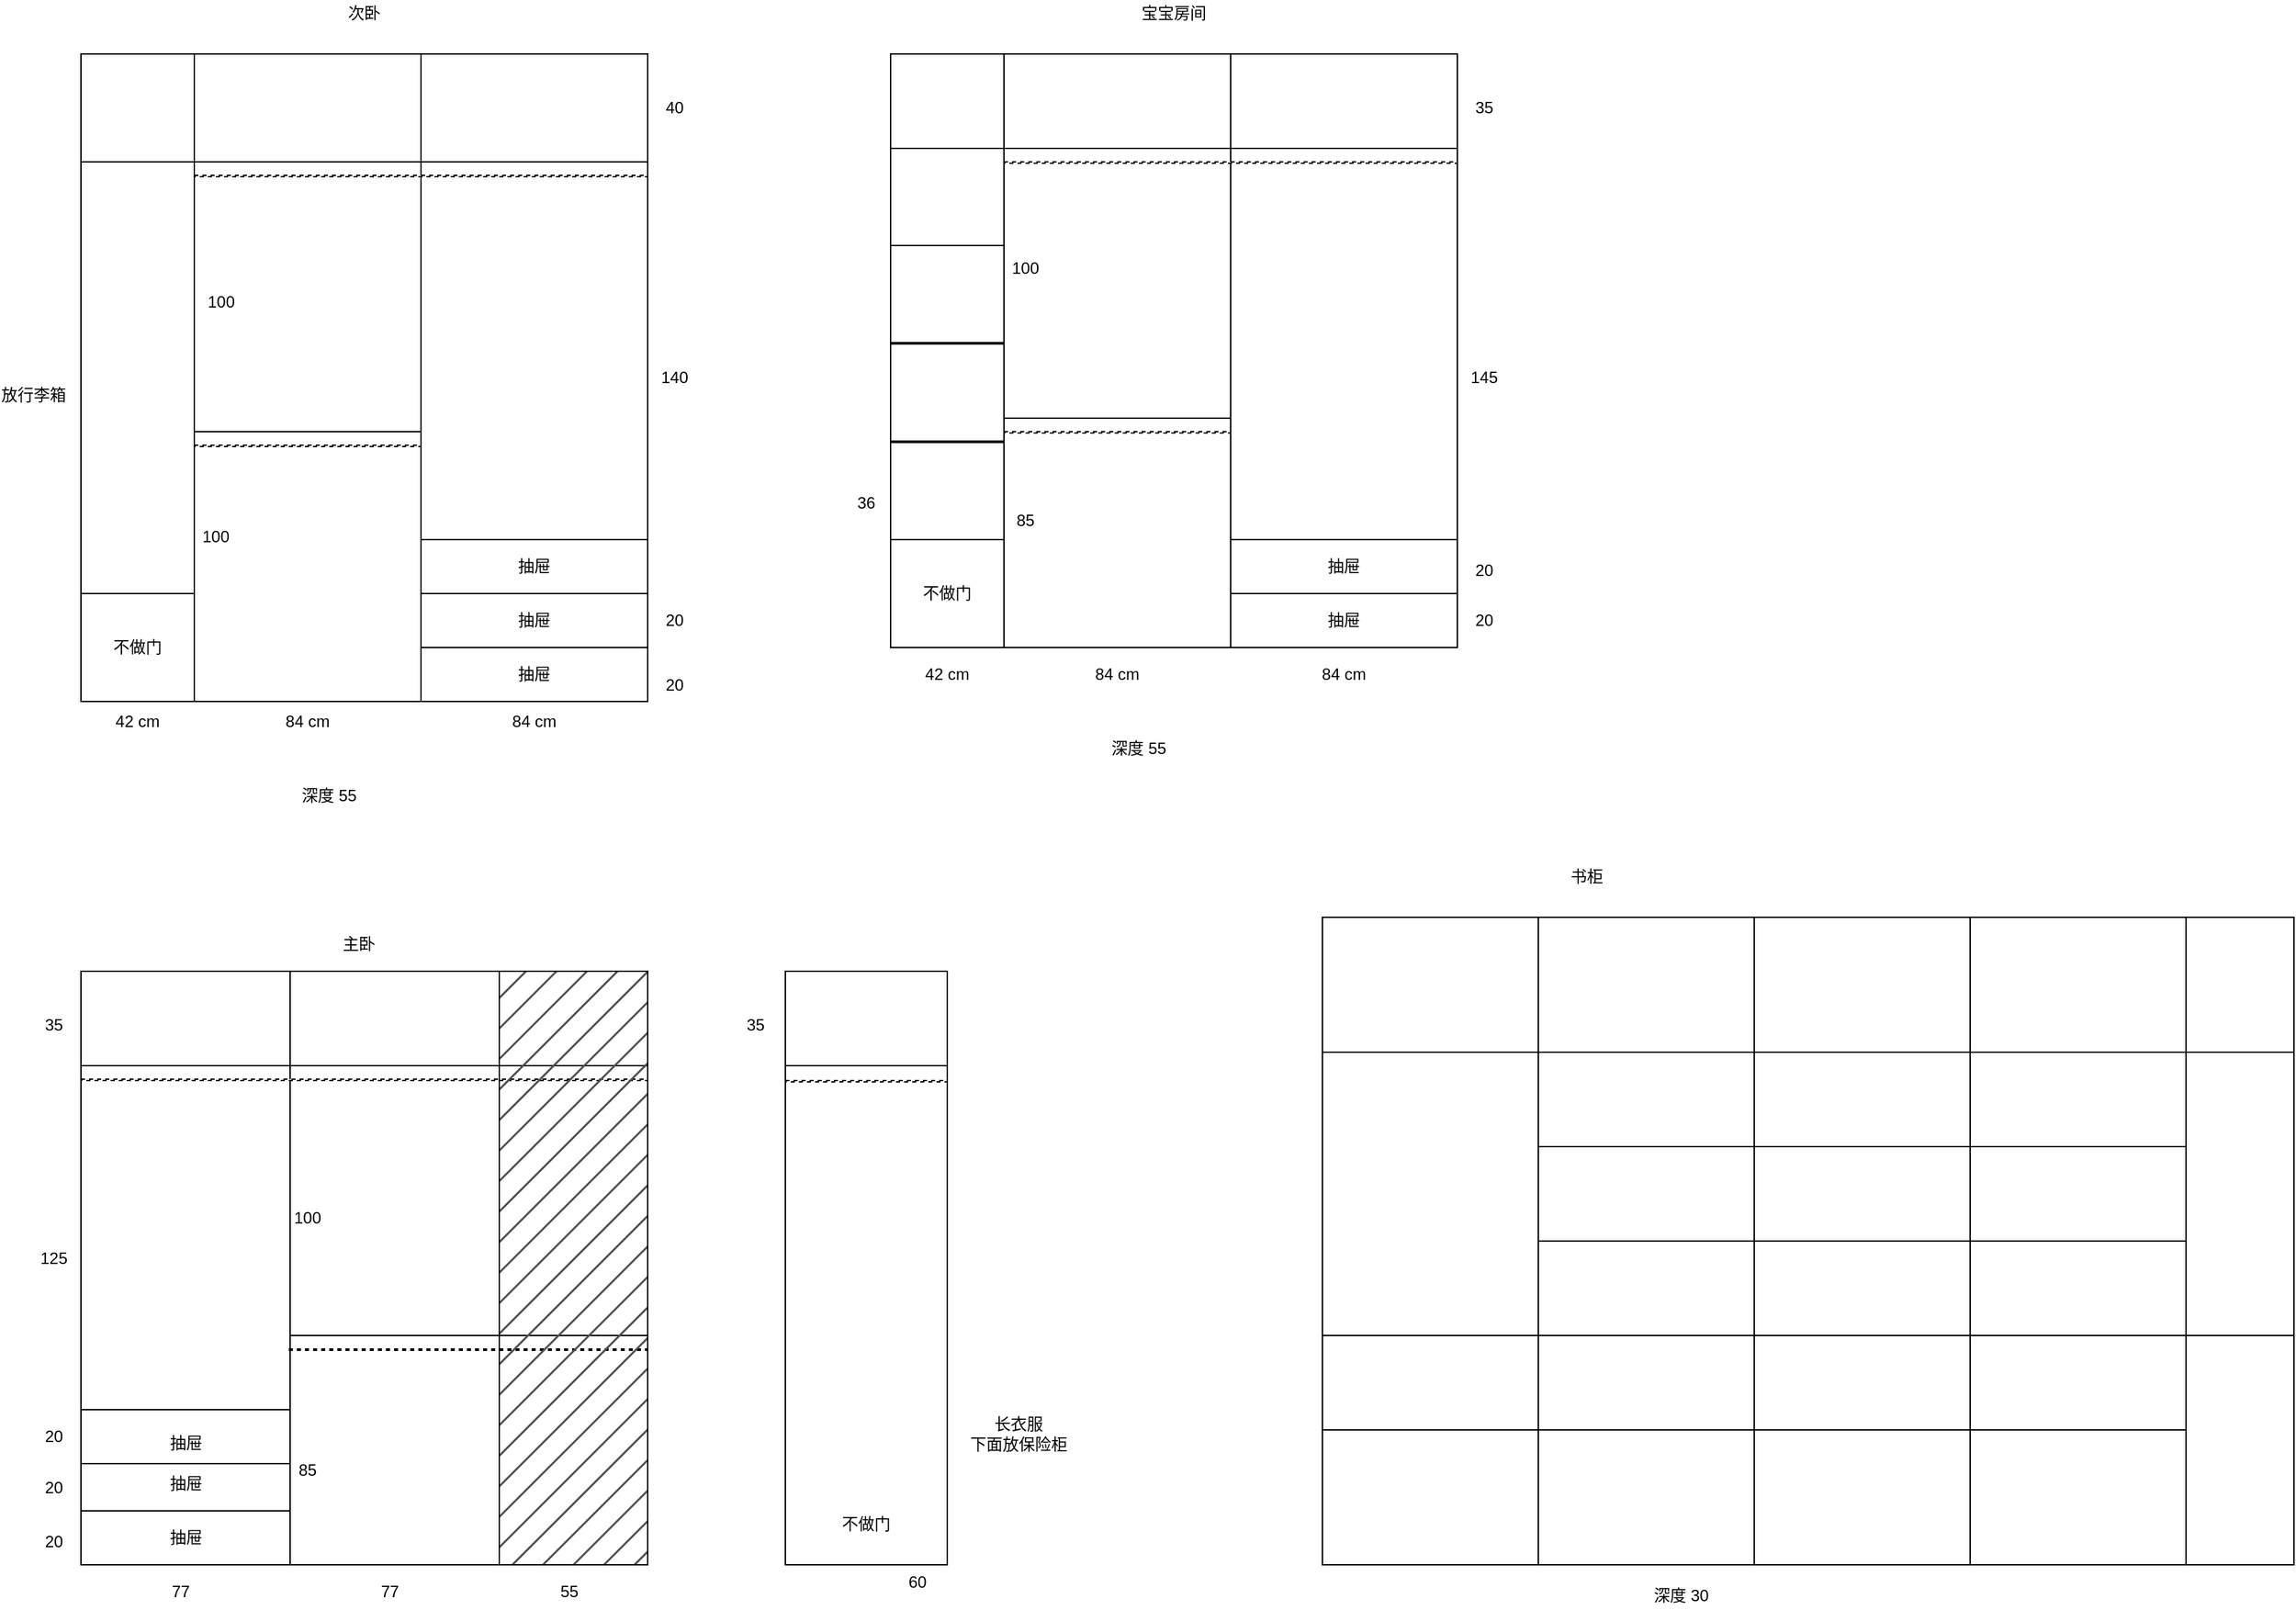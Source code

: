 <mxfile version="20.2.2" type="github">
  <diagram id="CeCopZ57XutGNWPnh-LS" name="第 1 页">
    <mxGraphModel dx="1219" dy="795" grid="1" gridSize="10" guides="1" tooltips="1" connect="1" arrows="1" fold="1" page="1" pageScale="1" pageWidth="3000" pageHeight="1500" math="0" shadow="0">
      <root>
        <mxCell id="0" />
        <mxCell id="1" parent="0" />
        <mxCell id="vZhKyE0ab3SvKGll4aXr-116" value="" style="rounded=0;whiteSpace=wrap;html=1;" vertex="1" parent="1">
          <mxGeometry x="1000" y="720" width="720" height="480" as="geometry" />
        </mxCell>
        <mxCell id="vZhKyE0ab3SvKGll4aXr-64" value="" style="rounded=0;whiteSpace=wrap;html=1;" vertex="1" parent="1">
          <mxGeometry x="80" y="760" width="420" height="440" as="geometry" />
        </mxCell>
        <mxCell id="vZhKyE0ab3SvKGll4aXr-109" value="" style="rounded=0;whiteSpace=wrap;html=1;" vertex="1" parent="1">
          <mxGeometry x="234" y="830" width="266" height="200" as="geometry" />
        </mxCell>
        <mxCell id="vZhKyE0ab3SvKGll4aXr-28" value="" style="rounded=0;whiteSpace=wrap;html=1;" vertex="1" parent="1">
          <mxGeometry x="680" y="80" width="420" height="440" as="geometry" />
        </mxCell>
        <mxCell id="vZhKyE0ab3SvKGll4aXr-108" value="" style="rounded=0;whiteSpace=wrap;html=1;" vertex="1" parent="1">
          <mxGeometry x="764" y="150" width="168" height="200" as="geometry" />
        </mxCell>
        <mxCell id="vZhKyE0ab3SvKGll4aXr-76" value="" style="rounded=0;whiteSpace=wrap;html=1;" vertex="1" parent="1">
          <mxGeometry x="80" y="760" width="155" height="400" as="geometry" />
        </mxCell>
        <mxCell id="vZhKyE0ab3SvKGll4aXr-1" value="" style="rounded=0;whiteSpace=wrap;html=1;" vertex="1" parent="1">
          <mxGeometry x="80" y="80" width="420" height="480" as="geometry" />
        </mxCell>
        <mxCell id="vZhKyE0ab3SvKGll4aXr-3" value="" style="endArrow=none;html=1;rounded=0;" edge="1" parent="1">
          <mxGeometry width="50" height="50" relative="1" as="geometry">
            <mxPoint x="164" y="80" as="sourcePoint" />
            <mxPoint x="164" y="560" as="targetPoint" />
          </mxGeometry>
        </mxCell>
        <mxCell id="vZhKyE0ab3SvKGll4aXr-5" value="" style="endArrow=none;html=1;rounded=0;" edge="1" parent="1">
          <mxGeometry width="50" height="50" relative="1" as="geometry">
            <mxPoint x="332" y="80" as="sourcePoint" />
            <mxPoint x="332" y="560" as="targetPoint" />
          </mxGeometry>
        </mxCell>
        <mxCell id="vZhKyE0ab3SvKGll4aXr-7" value="" style="rounded=0;whiteSpace=wrap;html=1;" vertex="1" parent="1">
          <mxGeometry x="332" y="520" width="168" height="40" as="geometry" />
        </mxCell>
        <mxCell id="vZhKyE0ab3SvKGll4aXr-8" value="" style="rounded=0;whiteSpace=wrap;html=1;" vertex="1" parent="1">
          <mxGeometry x="332" y="440" width="168" height="40" as="geometry" />
        </mxCell>
        <mxCell id="vZhKyE0ab3SvKGll4aXr-9" value="" style="rounded=0;whiteSpace=wrap;html=1;" vertex="1" parent="1">
          <mxGeometry x="332" y="480" width="168" height="40" as="geometry" />
        </mxCell>
        <mxCell id="vZhKyE0ab3SvKGll4aXr-10" value="" style="rounded=0;whiteSpace=wrap;html=1;" vertex="1" parent="1">
          <mxGeometry x="164" y="80" width="168" height="80" as="geometry" />
        </mxCell>
        <mxCell id="vZhKyE0ab3SvKGll4aXr-11" value="" style="rounded=0;whiteSpace=wrap;html=1;" vertex="1" parent="1">
          <mxGeometry x="332" y="80" width="168" height="80" as="geometry" />
        </mxCell>
        <mxCell id="vZhKyE0ab3SvKGll4aXr-12" value="" style="rounded=0;whiteSpace=wrap;html=1;" vertex="1" parent="1">
          <mxGeometry x="80" y="80" width="84" height="80" as="geometry" />
        </mxCell>
        <mxCell id="vZhKyE0ab3SvKGll4aXr-13" value="抽屉" style="text;html=1;strokeColor=none;fillColor=none;align=center;verticalAlign=middle;whiteSpace=wrap;rounded=0;" vertex="1" parent="1">
          <mxGeometry x="386" y="445" width="60" height="30" as="geometry" />
        </mxCell>
        <mxCell id="vZhKyE0ab3SvKGll4aXr-14" value="" style="rounded=0;whiteSpace=wrap;html=1;" vertex="1" parent="1">
          <mxGeometry x="80" y="480" width="84" height="80" as="geometry" />
        </mxCell>
        <mxCell id="vZhKyE0ab3SvKGll4aXr-15" value="不做门" style="text;html=1;strokeColor=none;fillColor=none;align=center;verticalAlign=middle;whiteSpace=wrap;rounded=0;" vertex="1" parent="1">
          <mxGeometry x="92" y="505" width="60" height="30" as="geometry" />
        </mxCell>
        <mxCell id="vZhKyE0ab3SvKGll4aXr-16" value="42 cm" style="text;html=1;strokeColor=none;fillColor=none;align=center;verticalAlign=middle;whiteSpace=wrap;rounded=0;" vertex="1" parent="1">
          <mxGeometry x="92" y="560" width="60" height="30" as="geometry" />
        </mxCell>
        <mxCell id="vZhKyE0ab3SvKGll4aXr-17" value="84 cm" style="text;html=1;strokeColor=none;fillColor=none;align=center;verticalAlign=middle;whiteSpace=wrap;rounded=0;" vertex="1" parent="1">
          <mxGeometry x="218" y="560" width="60" height="30" as="geometry" />
        </mxCell>
        <mxCell id="vZhKyE0ab3SvKGll4aXr-18" value="84 cm" style="text;html=1;strokeColor=none;fillColor=none;align=center;verticalAlign=middle;whiteSpace=wrap;rounded=0;" vertex="1" parent="1">
          <mxGeometry x="386" y="560" width="60" height="30" as="geometry" />
        </mxCell>
        <mxCell id="vZhKyE0ab3SvKGll4aXr-19" value="20" style="text;html=1;strokeColor=none;fillColor=none;align=center;verticalAlign=middle;whiteSpace=wrap;rounded=0;" vertex="1" parent="1">
          <mxGeometry x="40" y="1170" width="40" height="25" as="geometry" />
        </mxCell>
        <mxCell id="vZhKyE0ab3SvKGll4aXr-20" value="20" style="text;html=1;strokeColor=none;fillColor=none;align=center;verticalAlign=middle;whiteSpace=wrap;rounded=0;" vertex="1" parent="1">
          <mxGeometry x="500" y="487.5" width="40" height="25" as="geometry" />
        </mxCell>
        <mxCell id="vZhKyE0ab3SvKGll4aXr-21" value="&lt;div&gt;40&lt;/div&gt;" style="text;html=1;strokeColor=none;fillColor=none;align=center;verticalAlign=middle;whiteSpace=wrap;rounded=0;" vertex="1" parent="1">
          <mxGeometry x="500" y="107.5" width="40" height="25" as="geometry" />
        </mxCell>
        <mxCell id="vZhKyE0ab3SvKGll4aXr-22" value="140" style="text;html=1;strokeColor=none;fillColor=none;align=center;verticalAlign=middle;whiteSpace=wrap;rounded=0;" vertex="1" parent="1">
          <mxGeometry x="500" y="307.5" width="40" height="25" as="geometry" />
        </mxCell>
        <mxCell id="vZhKyE0ab3SvKGll4aXr-23" value="深度 55" style="text;html=1;strokeColor=none;fillColor=none;align=center;verticalAlign=middle;whiteSpace=wrap;rounded=0;" vertex="1" parent="1">
          <mxGeometry x="228" y="620" width="72" height="20" as="geometry" />
        </mxCell>
        <mxCell id="vZhKyE0ab3SvKGll4aXr-24" value="抽屉" style="text;html=1;strokeColor=none;fillColor=none;align=center;verticalAlign=middle;whiteSpace=wrap;rounded=0;" vertex="1" parent="1">
          <mxGeometry x="386" y="485" width="60" height="30" as="geometry" />
        </mxCell>
        <mxCell id="vZhKyE0ab3SvKGll4aXr-26" value="抽屉" style="text;html=1;strokeColor=none;fillColor=none;align=center;verticalAlign=middle;whiteSpace=wrap;rounded=0;" vertex="1" parent="1">
          <mxGeometry x="386" y="525" width="60" height="30" as="geometry" />
        </mxCell>
        <mxCell id="vZhKyE0ab3SvKGll4aXr-27" value="次卧" style="text;html=1;strokeColor=none;fillColor=none;align=center;verticalAlign=middle;whiteSpace=wrap;rounded=0;" vertex="1" parent="1">
          <mxGeometry x="254" y="40" width="72" height="20" as="geometry" />
        </mxCell>
        <mxCell id="vZhKyE0ab3SvKGll4aXr-32" value="" style="rounded=0;whiteSpace=wrap;html=1;" vertex="1" parent="1">
          <mxGeometry x="932" y="440" width="168" height="40" as="geometry" />
        </mxCell>
        <mxCell id="vZhKyE0ab3SvKGll4aXr-34" value="" style="rounded=0;whiteSpace=wrap;html=1;" vertex="1" parent="1">
          <mxGeometry x="932" y="480" width="168" height="40" as="geometry" />
        </mxCell>
        <mxCell id="vZhKyE0ab3SvKGll4aXr-35" value="" style="rounded=0;whiteSpace=wrap;html=1;" vertex="1" parent="1">
          <mxGeometry x="764" y="80" width="168" height="70" as="geometry" />
        </mxCell>
        <mxCell id="vZhKyE0ab3SvKGll4aXr-36" value="" style="rounded=0;whiteSpace=wrap;html=1;" vertex="1" parent="1">
          <mxGeometry x="932" y="80" width="168" height="70" as="geometry" />
        </mxCell>
        <mxCell id="vZhKyE0ab3SvKGll4aXr-37" value="" style="rounded=0;whiteSpace=wrap;html=1;" vertex="1" parent="1">
          <mxGeometry x="680" y="80" width="84" height="70" as="geometry" />
        </mxCell>
        <mxCell id="vZhKyE0ab3SvKGll4aXr-39" value="" style="rounded=0;whiteSpace=wrap;html=1;" vertex="1" parent="1">
          <mxGeometry x="680" y="440" width="84" height="80" as="geometry" />
        </mxCell>
        <mxCell id="vZhKyE0ab3SvKGll4aXr-40" value="不做门" style="text;html=1;strokeColor=none;fillColor=none;align=center;verticalAlign=middle;whiteSpace=wrap;rounded=0;" vertex="1" parent="1">
          <mxGeometry x="692" y="465" width="60" height="30" as="geometry" />
        </mxCell>
        <mxCell id="vZhKyE0ab3SvKGll4aXr-41" value="42 cm" style="text;html=1;strokeColor=none;fillColor=none;align=center;verticalAlign=middle;whiteSpace=wrap;rounded=0;" vertex="1" parent="1">
          <mxGeometry x="692" y="525" width="60" height="30" as="geometry" />
        </mxCell>
        <mxCell id="vZhKyE0ab3SvKGll4aXr-42" value="84 cm" style="text;html=1;strokeColor=none;fillColor=none;align=center;verticalAlign=middle;whiteSpace=wrap;rounded=0;" vertex="1" parent="1">
          <mxGeometry x="818" y="525" width="60" height="30" as="geometry" />
        </mxCell>
        <mxCell id="vZhKyE0ab3SvKGll4aXr-43" value="84 cm" style="text;html=1;strokeColor=none;fillColor=none;align=center;verticalAlign=middle;whiteSpace=wrap;rounded=0;" vertex="1" parent="1">
          <mxGeometry x="986" y="525" width="60" height="30" as="geometry" />
        </mxCell>
        <mxCell id="vZhKyE0ab3SvKGll4aXr-44" value="20" style="text;html=1;strokeColor=none;fillColor=none;align=center;verticalAlign=middle;whiteSpace=wrap;rounded=0;" vertex="1" parent="1">
          <mxGeometry x="1100" y="487.5" width="40" height="25" as="geometry" />
        </mxCell>
        <mxCell id="vZhKyE0ab3SvKGll4aXr-45" value="20" style="text;html=1;strokeColor=none;fillColor=none;align=center;verticalAlign=middle;whiteSpace=wrap;rounded=0;" vertex="1" parent="1">
          <mxGeometry x="1100" y="450" width="40" height="25" as="geometry" />
        </mxCell>
        <mxCell id="vZhKyE0ab3SvKGll4aXr-46" value="35" style="text;html=1;strokeColor=none;fillColor=none;align=center;verticalAlign=middle;whiteSpace=wrap;rounded=0;" vertex="1" parent="1">
          <mxGeometry x="1100" y="107.5" width="40" height="25" as="geometry" />
        </mxCell>
        <mxCell id="vZhKyE0ab3SvKGll4aXr-47" value="145" style="text;html=1;strokeColor=none;fillColor=none;align=center;verticalAlign=middle;whiteSpace=wrap;rounded=0;" vertex="1" parent="1">
          <mxGeometry x="1100" y="307.5" width="40" height="25" as="geometry" />
        </mxCell>
        <mxCell id="vZhKyE0ab3SvKGll4aXr-48" value="深度 55" style="text;html=1;strokeColor=none;fillColor=none;align=center;verticalAlign=middle;whiteSpace=wrap;rounded=0;" vertex="1" parent="1">
          <mxGeometry x="828" y="585" width="72" height="20" as="geometry" />
        </mxCell>
        <mxCell id="vZhKyE0ab3SvKGll4aXr-49" value="抽屉" style="text;html=1;strokeColor=none;fillColor=none;align=center;verticalAlign=middle;whiteSpace=wrap;rounded=0;" vertex="1" parent="1">
          <mxGeometry x="986" y="485" width="60" height="30" as="geometry" />
        </mxCell>
        <mxCell id="vZhKyE0ab3SvKGll4aXr-51" value="抽屉" style="text;html=1;strokeColor=none;fillColor=none;align=center;verticalAlign=middle;whiteSpace=wrap;rounded=0;" vertex="1" parent="1">
          <mxGeometry x="986" y="445" width="60" height="30" as="geometry" />
        </mxCell>
        <mxCell id="vZhKyE0ab3SvKGll4aXr-52" value="宝宝房间" style="text;html=1;strokeColor=none;fillColor=none;align=center;verticalAlign=middle;whiteSpace=wrap;rounded=0;" vertex="1" parent="1">
          <mxGeometry x="854" y="40" width="72" height="20" as="geometry" />
        </mxCell>
        <mxCell id="vZhKyE0ab3SvKGll4aXr-53" value="" style="rounded=0;whiteSpace=wrap;html=1;dashed=1;" vertex="1" parent="1">
          <mxGeometry x="764" y="360" width="168" height="1" as="geometry" />
        </mxCell>
        <mxCell id="vZhKyE0ab3SvKGll4aXr-57" value="挂杆" style="text;html=1;strokeColor=none;fillColor=none;align=center;verticalAlign=middle;whiteSpace=wrap;rounded=0;" vertex="1" parent="1">
          <mxGeometry x="234" y="172" width="60" height="30" as="geometry" />
        </mxCell>
        <mxCell id="vZhKyE0ab3SvKGll4aXr-60" value="" style="rounded=0;whiteSpace=wrap;html=1;" vertex="1" parent="1">
          <mxGeometry x="680" y="150" width="84" height="72" as="geometry" />
        </mxCell>
        <mxCell id="vZhKyE0ab3SvKGll4aXr-62" value="36" style="text;html=1;strokeColor=none;fillColor=none;align=center;verticalAlign=middle;whiteSpace=wrap;rounded=0;" vertex="1" parent="1">
          <mxGeometry x="642" y="400" width="40" height="25" as="geometry" />
        </mxCell>
        <mxCell id="vZhKyE0ab3SvKGll4aXr-63" value="放行李箱" style="text;html=1;strokeColor=none;fillColor=none;align=center;verticalAlign=middle;whiteSpace=wrap;rounded=0;" vertex="1" parent="1">
          <mxGeometry x="20" y="320" width="50" height="25" as="geometry" />
        </mxCell>
        <mxCell id="vZhKyE0ab3SvKGll4aXr-65" value="主卧" style="text;html=1;strokeColor=none;fillColor=none;align=center;verticalAlign=middle;whiteSpace=wrap;rounded=0;" vertex="1" parent="1">
          <mxGeometry x="250" y="730" width="72" height="20" as="geometry" />
        </mxCell>
        <mxCell id="vZhKyE0ab3SvKGll4aXr-68" value="" style="rounded=0;whiteSpace=wrap;html=1;" vertex="1" parent="1">
          <mxGeometry x="80" y="1120" width="155" height="40" as="geometry" />
        </mxCell>
        <mxCell id="vZhKyE0ab3SvKGll4aXr-69" value="抽屉" style="text;html=1;strokeColor=none;fillColor=none;align=center;verticalAlign=middle;whiteSpace=wrap;rounded=0;" vertex="1" parent="1">
          <mxGeometry x="127.5" y="1125" width="60" height="30" as="geometry" />
        </mxCell>
        <mxCell id="vZhKyE0ab3SvKGll4aXr-72" value="" style="rounded=0;whiteSpace=wrap;html=1;" vertex="1" parent="1">
          <mxGeometry x="80" y="1160" width="155" height="40" as="geometry" />
        </mxCell>
        <mxCell id="vZhKyE0ab3SvKGll4aXr-73" value="抽屉" style="text;html=1;strokeColor=none;fillColor=none;align=center;verticalAlign=middle;whiteSpace=wrap;rounded=0;" vertex="1" parent="1">
          <mxGeometry x="127.5" y="1165" width="60" height="30" as="geometry" />
        </mxCell>
        <mxCell id="vZhKyE0ab3SvKGll4aXr-74" value="" style="rounded=0;whiteSpace=wrap;html=1;" vertex="1" parent="1">
          <mxGeometry x="80" y="1085" width="155" height="40" as="geometry" />
        </mxCell>
        <mxCell id="vZhKyE0ab3SvKGll4aXr-78" value="" style="rounded=0;whiteSpace=wrap;html=1;" vertex="1" parent="1">
          <mxGeometry x="80" y="760" width="155" height="70" as="geometry" />
        </mxCell>
        <mxCell id="vZhKyE0ab3SvKGll4aXr-80" value="20" style="text;html=1;strokeColor=none;fillColor=none;align=center;verticalAlign=middle;whiteSpace=wrap;rounded=0;" vertex="1" parent="1">
          <mxGeometry x="500" y="535" width="40" height="25" as="geometry" />
        </mxCell>
        <mxCell id="vZhKyE0ab3SvKGll4aXr-81" value="20" style="text;html=1;strokeColor=none;fillColor=none;align=center;verticalAlign=middle;whiteSpace=wrap;rounded=0;" vertex="1" parent="1">
          <mxGeometry x="40" y="1130" width="40" height="25" as="geometry" />
        </mxCell>
        <mxCell id="vZhKyE0ab3SvKGll4aXr-82" value="55" style="text;html=1;strokeColor=none;fillColor=none;align=center;verticalAlign=middle;whiteSpace=wrap;rounded=0;" vertex="1" parent="1">
          <mxGeometry x="421.5" y="1207.5" width="40" height="25" as="geometry" />
        </mxCell>
        <mxCell id="vZhKyE0ab3SvKGll4aXr-83" value="77" style="text;html=1;strokeColor=none;fillColor=none;align=center;verticalAlign=middle;whiteSpace=wrap;rounded=0;" vertex="1" parent="1">
          <mxGeometry x="289" y="1207.5" width="40" height="25" as="geometry" />
        </mxCell>
        <mxCell id="vZhKyE0ab3SvKGll4aXr-84" value="77" style="text;html=1;strokeColor=none;fillColor=none;align=center;verticalAlign=middle;whiteSpace=wrap;rounded=0;" vertex="1" parent="1">
          <mxGeometry x="134" y="1207.5" width="40" height="25" as="geometry" />
        </mxCell>
        <mxCell id="vZhKyE0ab3SvKGll4aXr-86" value="" style="rounded=0;whiteSpace=wrap;html=1;" vertex="1" parent="1">
          <mxGeometry x="602" y="760" width="120" height="440" as="geometry" />
        </mxCell>
        <mxCell id="vZhKyE0ab3SvKGll4aXr-87" value="" style="rounded=0;whiteSpace=wrap;html=1;" vertex="1" parent="1">
          <mxGeometry x="602" y="760" width="120" height="70" as="geometry" />
        </mxCell>
        <mxCell id="vZhKyE0ab3SvKGll4aXr-89" value="35" style="text;html=1;strokeColor=none;fillColor=none;align=center;verticalAlign=middle;whiteSpace=wrap;rounded=0;" vertex="1" parent="1">
          <mxGeometry x="40" y="787.5" width="40" height="25" as="geometry" />
        </mxCell>
        <mxCell id="vZhKyE0ab3SvKGll4aXr-90" value="125" style="text;html=1;strokeColor=none;fillColor=none;align=center;verticalAlign=middle;whiteSpace=wrap;rounded=0;" vertex="1" parent="1">
          <mxGeometry x="40" y="960" width="40" height="25" as="geometry" />
        </mxCell>
        <mxCell id="vZhKyE0ab3SvKGll4aXr-91" value="" style="rounded=0;whiteSpace=wrap;html=1;" vertex="1" parent="1">
          <mxGeometry x="680" y="222" width="84" height="72" as="geometry" />
        </mxCell>
        <mxCell id="vZhKyE0ab3SvKGll4aXr-92" value="" style="rounded=0;whiteSpace=wrap;html=1;" vertex="1" parent="1">
          <mxGeometry x="680" y="295" width="84" height="72" as="geometry" />
        </mxCell>
        <mxCell id="vZhKyE0ab3SvKGll4aXr-93" value="" style="rounded=0;whiteSpace=wrap;html=1;" vertex="1" parent="1">
          <mxGeometry x="680" y="368" width="84" height="72" as="geometry" />
        </mxCell>
        <mxCell id="vZhKyE0ab3SvKGll4aXr-95" value="" style="rounded=0;whiteSpace=wrap;html=1;" vertex="1" parent="1">
          <mxGeometry x="932" y="150" width="168" height="290" as="geometry" />
        </mxCell>
        <mxCell id="vZhKyE0ab3SvKGll4aXr-55" value="" style="rounded=0;whiteSpace=wrap;html=1;dashed=1;" vertex="1" parent="1">
          <mxGeometry x="764" y="160" width="336" height="1" as="geometry" />
        </mxCell>
        <mxCell id="vZhKyE0ab3SvKGll4aXr-96" value="20" style="text;html=1;strokeColor=none;fillColor=none;align=center;verticalAlign=middle;whiteSpace=wrap;rounded=0;" vertex="1" parent="1">
          <mxGeometry x="40" y="1092.5" width="40" height="25" as="geometry" />
        </mxCell>
        <mxCell id="vZhKyE0ab3SvKGll4aXr-77" value="" style="rounded=0;whiteSpace=wrap;html=1;" vertex="1" parent="1">
          <mxGeometry x="235" y="760" width="265" height="70" as="geometry" />
        </mxCell>
        <mxCell id="vZhKyE0ab3SvKGll4aXr-97" value="" style="rounded=0;whiteSpace=wrap;html=1;dashed=1;" vertex="1" parent="1">
          <mxGeometry x="234" y="1040" width="265" height="1" as="geometry" />
        </mxCell>
        <mxCell id="vZhKyE0ab3SvKGll4aXr-99" value="抽屉" style="text;html=1;strokeColor=none;fillColor=none;align=center;verticalAlign=middle;whiteSpace=wrap;rounded=0;" vertex="1" parent="1">
          <mxGeometry x="127.5" y="1095" width="60" height="30" as="geometry" />
        </mxCell>
        <mxCell id="vZhKyE0ab3SvKGll4aXr-101" value="100" style="text;html=1;strokeColor=none;fillColor=none;align=center;verticalAlign=middle;whiteSpace=wrap;rounded=0;" vertex="1" parent="1">
          <mxGeometry x="228" y="930" width="40" height="25" as="geometry" />
        </mxCell>
        <mxCell id="vZhKyE0ab3SvKGll4aXr-102" value="85" style="text;html=1;strokeColor=none;fillColor=none;align=center;verticalAlign=middle;whiteSpace=wrap;rounded=0;" vertex="1" parent="1">
          <mxGeometry x="228" y="1117.5" width="40" height="25" as="geometry" />
        </mxCell>
        <mxCell id="vZhKyE0ab3SvKGll4aXr-103" value="60" style="text;html=1;strokeColor=none;fillColor=none;align=center;verticalAlign=middle;whiteSpace=wrap;rounded=0;" vertex="1" parent="1">
          <mxGeometry x="680" y="1200" width="40" height="25" as="geometry" />
        </mxCell>
        <mxCell id="vZhKyE0ab3SvKGll4aXr-104" value="不做门" style="text;html=1;strokeColor=none;fillColor=none;align=center;verticalAlign=middle;whiteSpace=wrap;rounded=0;" vertex="1" parent="1">
          <mxGeometry x="632" y="1155" width="60" height="30" as="geometry" />
        </mxCell>
        <mxCell id="vZhKyE0ab3SvKGll4aXr-105" value="&lt;div&gt;长衣服&lt;/div&gt;&lt;div&gt;下面放保险柜&lt;br&gt;&lt;/div&gt;" style="text;html=1;strokeColor=none;fillColor=none;align=center;verticalAlign=middle;whiteSpace=wrap;rounded=0;" vertex="1" parent="1">
          <mxGeometry x="724" y="1087.5" width="102" height="30" as="geometry" />
        </mxCell>
        <mxCell id="vZhKyE0ab3SvKGll4aXr-106" value="" style="rounded=0;whiteSpace=wrap;html=1;dashed=1;" vertex="1" parent="1">
          <mxGeometry x="602" y="841" width="120" height="1" as="geometry" />
        </mxCell>
        <mxCell id="vZhKyE0ab3SvKGll4aXr-107" value="35" style="text;html=1;strokeColor=none;fillColor=none;align=center;verticalAlign=middle;whiteSpace=wrap;rounded=0;" vertex="1" parent="1">
          <mxGeometry x="560" y="787.5" width="40" height="25" as="geometry" />
        </mxCell>
        <mxCell id="vZhKyE0ab3SvKGll4aXr-85" value="" style="rounded=0;whiteSpace=wrap;html=1;dashed=1;" vertex="1" parent="1">
          <mxGeometry x="80" y="840" width="420" height="1" as="geometry" />
        </mxCell>
        <mxCell id="vZhKyE0ab3SvKGll4aXr-98" value="" style="rounded=0;whiteSpace=wrap;html=1;fillStyle=hatch;fillColor=#4F4F4F;" vertex="1" parent="1">
          <mxGeometry x="390" y="760" width="110" height="440" as="geometry" />
        </mxCell>
        <mxCell id="vZhKyE0ab3SvKGll4aXr-110" value="100" style="text;html=1;strokeColor=none;fillColor=none;align=center;verticalAlign=middle;whiteSpace=wrap;rounded=0;" vertex="1" parent="1">
          <mxGeometry x="760" y="226.25" width="40" height="25" as="geometry" />
        </mxCell>
        <mxCell id="vZhKyE0ab3SvKGll4aXr-111" value="85" style="text;html=1;strokeColor=none;fillColor=none;align=center;verticalAlign=middle;whiteSpace=wrap;rounded=0;" vertex="1" parent="1">
          <mxGeometry x="760" y="413.75" width="40" height="25" as="geometry" />
        </mxCell>
        <mxCell id="vZhKyE0ab3SvKGll4aXr-112" value="" style="rounded=0;whiteSpace=wrap;html=1;" vertex="1" parent="1">
          <mxGeometry x="164" y="160" width="168" height="200" as="geometry" />
        </mxCell>
        <mxCell id="vZhKyE0ab3SvKGll4aXr-113" value="" style="rounded=0;whiteSpace=wrap;html=1;dashed=1;" vertex="1" parent="1">
          <mxGeometry x="164" y="370" width="168" height="1" as="geometry" />
        </mxCell>
        <mxCell id="vZhKyE0ab3SvKGll4aXr-56" value="" style="rounded=0;whiteSpace=wrap;html=1;dashed=1;" vertex="1" parent="1">
          <mxGeometry x="164" y="170" width="336" height="1" as="geometry" />
        </mxCell>
        <mxCell id="vZhKyE0ab3SvKGll4aXr-114" value="100" style="text;html=1;strokeColor=none;fillColor=none;align=center;verticalAlign=middle;whiteSpace=wrap;rounded=0;" vertex="1" parent="1">
          <mxGeometry x="164" y="251.25" width="40" height="25" as="geometry" />
        </mxCell>
        <mxCell id="vZhKyE0ab3SvKGll4aXr-115" value="100" style="text;html=1;strokeColor=none;fillColor=none;align=center;verticalAlign=middle;whiteSpace=wrap;rounded=0;" vertex="1" parent="1">
          <mxGeometry x="160" y="425" width="40" height="25" as="geometry" />
        </mxCell>
        <mxCell id="vZhKyE0ab3SvKGll4aXr-117" value="书柜" style="text;html=1;strokeColor=none;fillColor=none;align=center;verticalAlign=middle;whiteSpace=wrap;rounded=0;" vertex="1" parent="1">
          <mxGeometry x="1160" y="680" width="72" height="20" as="geometry" />
        </mxCell>
        <mxCell id="vZhKyE0ab3SvKGll4aXr-118" value="" style="rounded=0;whiteSpace=wrap;html=1;" vertex="1" parent="1">
          <mxGeometry x="1000" y="1100" width="160" height="100" as="geometry" />
        </mxCell>
        <mxCell id="vZhKyE0ab3SvKGll4aXr-119" value="" style="rounded=0;whiteSpace=wrap;html=1;" vertex="1" parent="1">
          <mxGeometry x="1160" y="1100" width="160" height="100" as="geometry" />
        </mxCell>
        <mxCell id="vZhKyE0ab3SvKGll4aXr-120" value="" style="rounded=0;whiteSpace=wrap;html=1;" vertex="1" parent="1">
          <mxGeometry x="1320" y="1100" width="160" height="100" as="geometry" />
        </mxCell>
        <mxCell id="vZhKyE0ab3SvKGll4aXr-121" value="" style="rounded=0;whiteSpace=wrap;html=1;" vertex="1" parent="1">
          <mxGeometry x="1480" y="1100" width="160" height="100" as="geometry" />
        </mxCell>
        <mxCell id="vZhKyE0ab3SvKGll4aXr-123" value="" style="rounded=0;whiteSpace=wrap;html=1;" vertex="1" parent="1">
          <mxGeometry x="1320" y="1030" width="160" height="70" as="geometry" />
        </mxCell>
        <mxCell id="vZhKyE0ab3SvKGll4aXr-124" value="" style="rounded=0;whiteSpace=wrap;html=1;" vertex="1" parent="1">
          <mxGeometry x="1480" y="1030" width="160" height="70" as="geometry" />
        </mxCell>
        <mxCell id="vZhKyE0ab3SvKGll4aXr-125" value="" style="rounded=0;whiteSpace=wrap;html=1;" vertex="1" parent="1">
          <mxGeometry x="1160" y="960" width="160" height="70" as="geometry" />
        </mxCell>
        <mxCell id="vZhKyE0ab3SvKGll4aXr-127" value="" style="rounded=0;whiteSpace=wrap;html=1;" vertex="1" parent="1">
          <mxGeometry x="1160" y="1030" width="160" height="70" as="geometry" />
        </mxCell>
        <mxCell id="vZhKyE0ab3SvKGll4aXr-128" value="" style="rounded=0;whiteSpace=wrap;html=1;" vertex="1" parent="1">
          <mxGeometry x="1320" y="960" width="160" height="70" as="geometry" />
        </mxCell>
        <mxCell id="vZhKyE0ab3SvKGll4aXr-129" value="" style="rounded=0;whiteSpace=wrap;html=1;" vertex="1" parent="1">
          <mxGeometry x="1480" y="960" width="160" height="70" as="geometry" />
        </mxCell>
        <mxCell id="vZhKyE0ab3SvKGll4aXr-130" value="" style="rounded=0;whiteSpace=wrap;html=1;" vertex="1" parent="1">
          <mxGeometry x="1160" y="890" width="160" height="70" as="geometry" />
        </mxCell>
        <mxCell id="vZhKyE0ab3SvKGll4aXr-131" value="" style="rounded=0;whiteSpace=wrap;html=1;" vertex="1" parent="1">
          <mxGeometry x="1480" y="890" width="160" height="70" as="geometry" />
        </mxCell>
        <mxCell id="vZhKyE0ab3SvKGll4aXr-132" value="" style="rounded=0;whiteSpace=wrap;html=1;" vertex="1" parent="1">
          <mxGeometry x="1320" y="890" width="160" height="70" as="geometry" />
        </mxCell>
        <mxCell id="vZhKyE0ab3SvKGll4aXr-133" value="" style="rounded=0;whiteSpace=wrap;html=1;" vertex="1" parent="1">
          <mxGeometry x="1160" y="820" width="160" height="70" as="geometry" />
        </mxCell>
        <mxCell id="vZhKyE0ab3SvKGll4aXr-134" value="" style="rounded=0;whiteSpace=wrap;html=1;" vertex="1" parent="1">
          <mxGeometry x="1320" y="820" width="160" height="70" as="geometry" />
        </mxCell>
        <mxCell id="vZhKyE0ab3SvKGll4aXr-135" value="" style="rounded=0;whiteSpace=wrap;html=1;" vertex="1" parent="1">
          <mxGeometry x="1480" y="820" width="160" height="70" as="geometry" />
        </mxCell>
        <mxCell id="vZhKyE0ab3SvKGll4aXr-136" value="" style="rounded=0;whiteSpace=wrap;html=1;" vertex="1" parent="1">
          <mxGeometry x="1000" y="720" width="160" height="100" as="geometry" />
        </mxCell>
        <mxCell id="vZhKyE0ab3SvKGll4aXr-137" value="" style="rounded=0;whiteSpace=wrap;html=1;" vertex="1" parent="1">
          <mxGeometry x="1160" y="720" width="160" height="100" as="geometry" />
        </mxCell>
        <mxCell id="vZhKyE0ab3SvKGll4aXr-138" value="" style="rounded=0;whiteSpace=wrap;html=1;" vertex="1" parent="1">
          <mxGeometry x="1320" y="720" width="160" height="100" as="geometry" />
        </mxCell>
        <mxCell id="vZhKyE0ab3SvKGll4aXr-139" value="" style="rounded=0;whiteSpace=wrap;html=1;" vertex="1" parent="1">
          <mxGeometry x="1480" y="720" width="160" height="100" as="geometry" />
        </mxCell>
        <mxCell id="vZhKyE0ab3SvKGll4aXr-140" value="" style="rounded=0;whiteSpace=wrap;html=1;" vertex="1" parent="1">
          <mxGeometry x="1640" y="720" width="80" height="100" as="geometry" />
        </mxCell>
        <mxCell id="vZhKyE0ab3SvKGll4aXr-141" value="" style="rounded=0;whiteSpace=wrap;html=1;" vertex="1" parent="1">
          <mxGeometry x="1640" y="1030" width="80" height="170" as="geometry" />
        </mxCell>
        <mxCell id="vZhKyE0ab3SvKGll4aXr-142" value="" style="rounded=0;whiteSpace=wrap;html=1;" vertex="1" parent="1">
          <mxGeometry x="1000" y="1030" width="160" height="70" as="geometry" />
        </mxCell>
        <mxCell id="vZhKyE0ab3SvKGll4aXr-143" value="深度 30" style="text;html=1;strokeColor=none;fillColor=none;align=center;verticalAlign=middle;whiteSpace=wrap;rounded=0;" vertex="1" parent="1">
          <mxGeometry x="1230" y="1212.5" width="72" height="20" as="geometry" />
        </mxCell>
      </root>
    </mxGraphModel>
  </diagram>
</mxfile>
